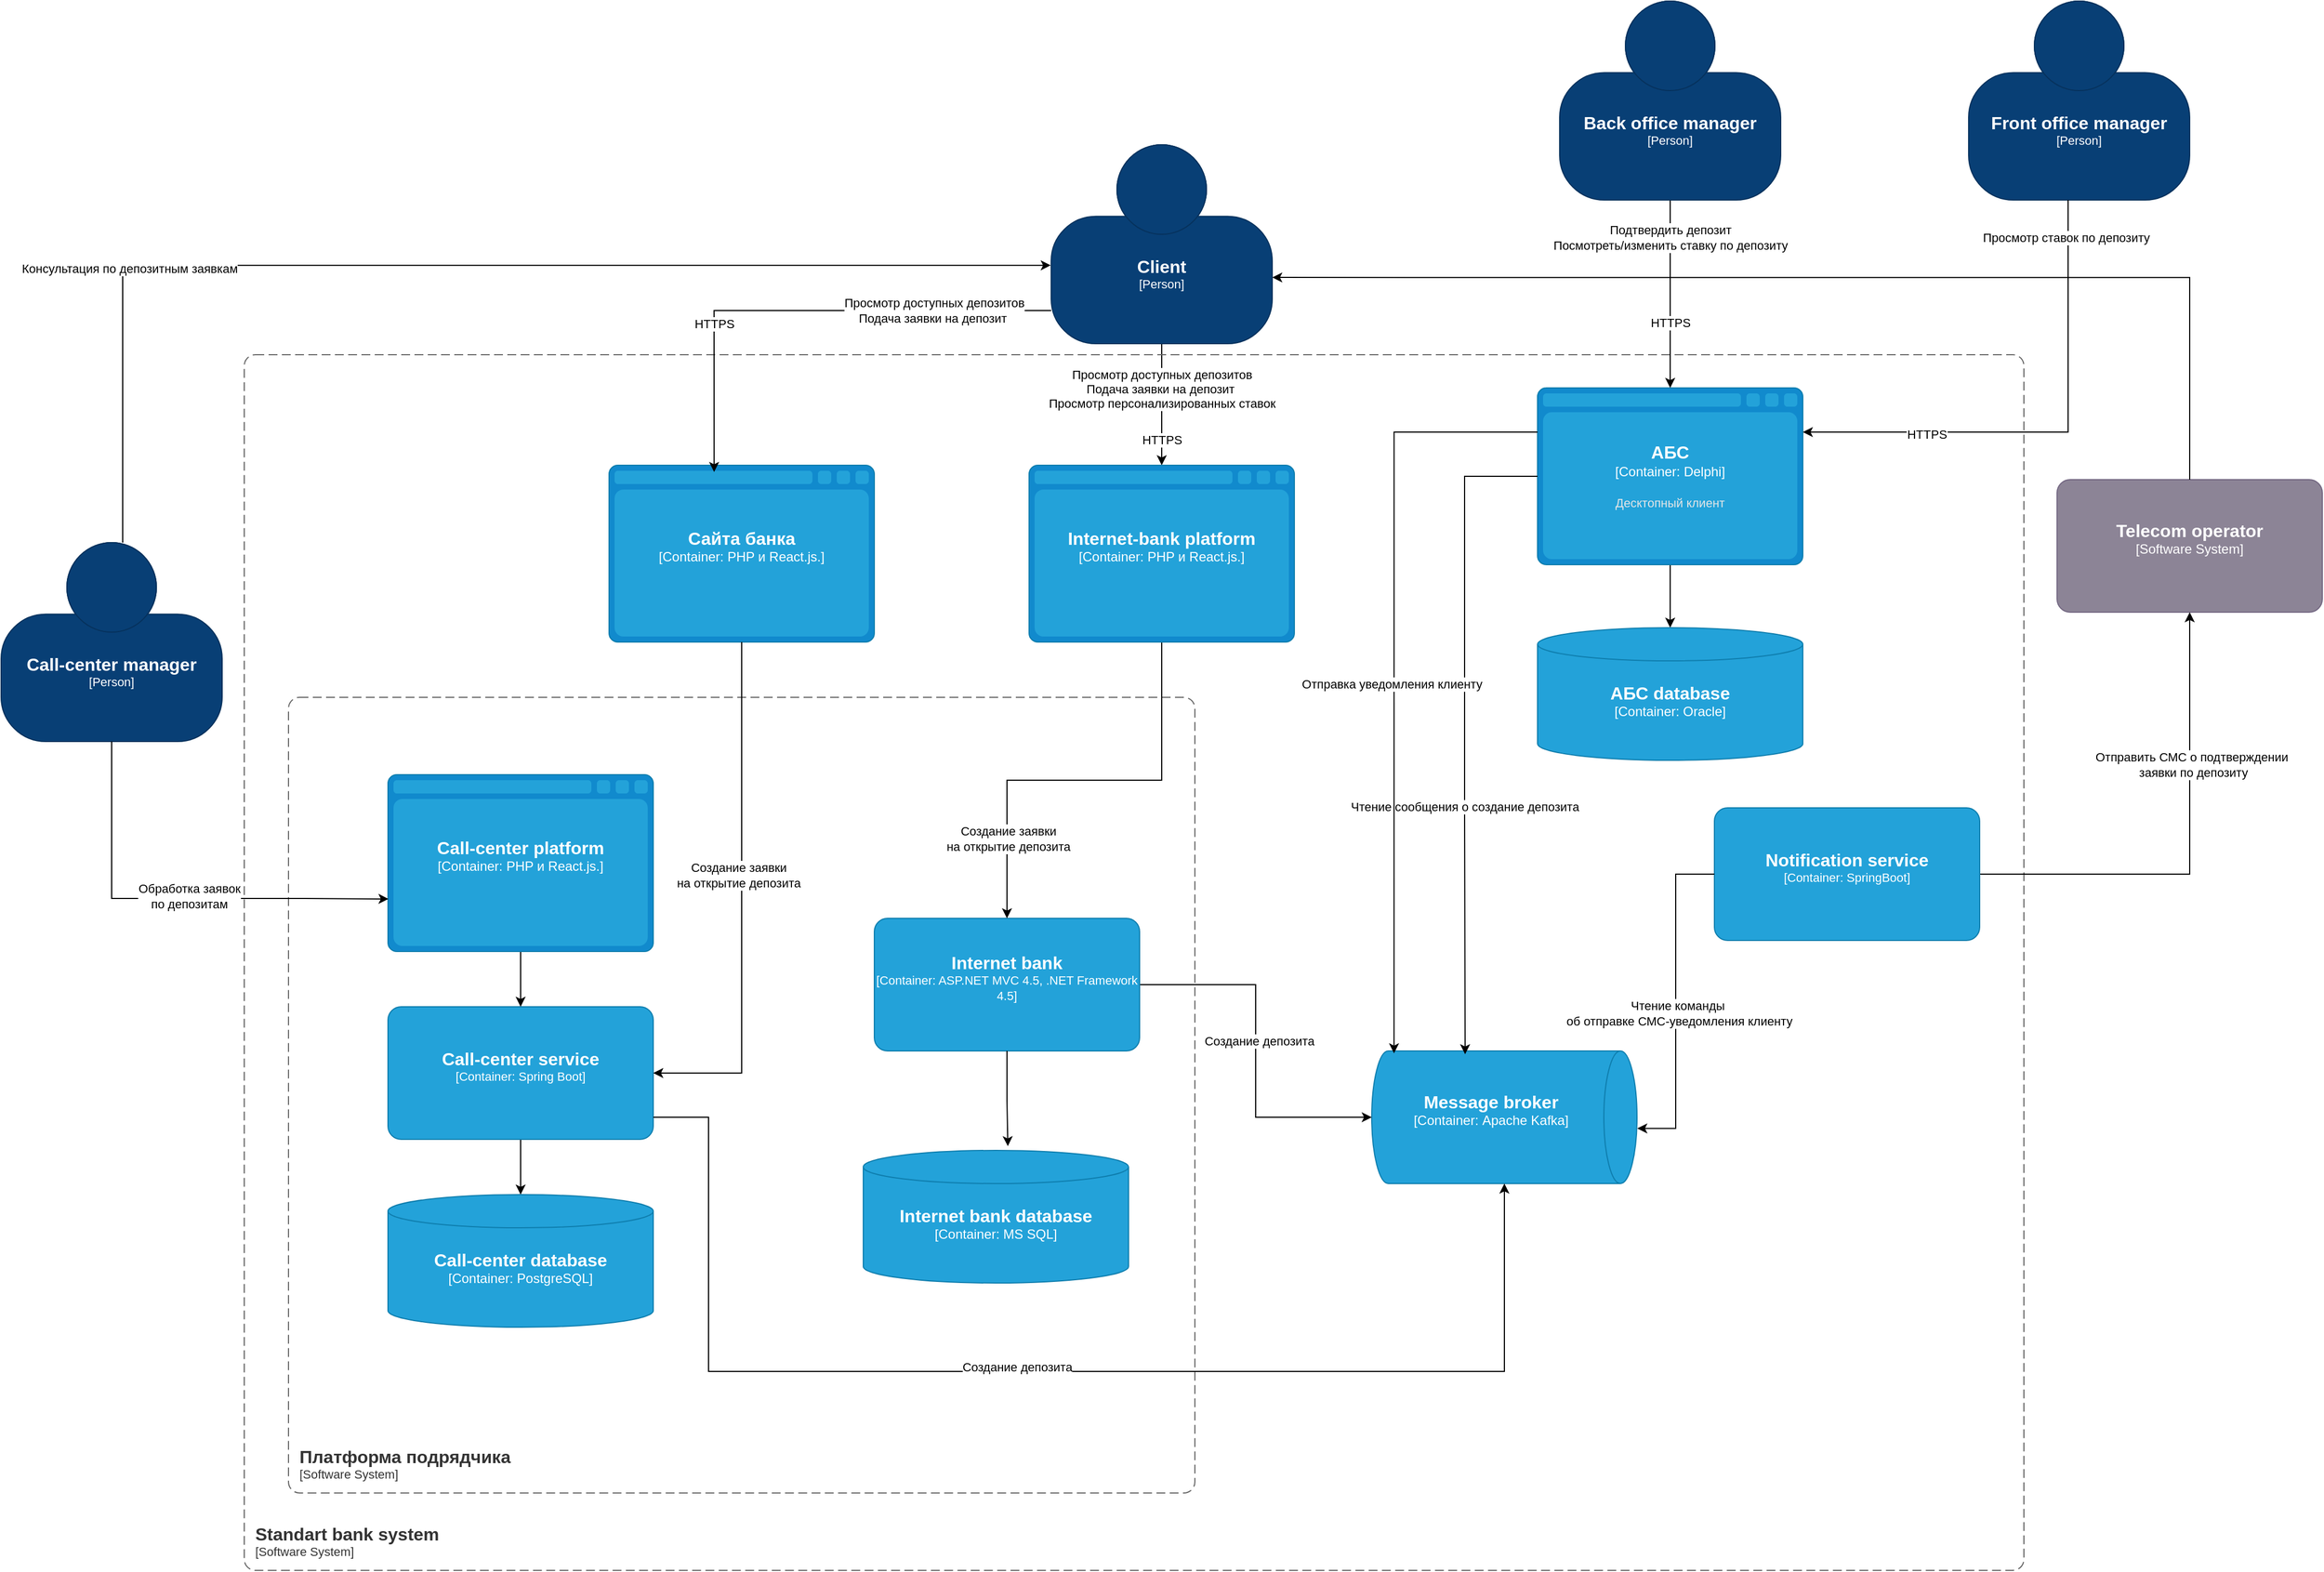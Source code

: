 <mxfile version="28.0.9">
  <diagram name="Страница — 1" id="a_fWUJH-9QxyM-3l5eIs">
    <mxGraphModel dx="3924" dy="2288" grid="1" gridSize="10" guides="1" tooltips="1" connect="1" arrows="1" fold="1" page="1" pageScale="1" pageWidth="1169" pageHeight="827" math="0" shadow="0">
      <root>
        <mxCell id="0" />
        <mxCell id="1" parent="0" />
        <mxCell id="8800naKzNWmoQVI8wyhr-57" style="edgeStyle=orthogonalEdgeStyle;rounded=0;orthogonalLoop=1;jettySize=auto;html=1;" edge="1" parent="1" source="8800naKzNWmoQVI8wyhr-1" target="8800naKzNWmoQVI8wyhr-56">
          <mxGeometry relative="1" as="geometry" />
        </mxCell>
        <mxCell id="8800naKzNWmoQVI8wyhr-58" value="Просмотр доступных депозитов&lt;div&gt;Подача заявки на депозит&amp;nbsp;&lt;/div&gt;&lt;div&gt;Просмотр персонализированных ставок&lt;/div&gt;" style="edgeLabel;html=1;align=center;verticalAlign=middle;resizable=0;points=[];" vertex="1" connectable="0" parent="8800naKzNWmoQVI8wyhr-57">
          <mxGeometry x="0.008" y="1" relative="1" as="geometry">
            <mxPoint x="-1" y="-15" as="offset" />
          </mxGeometry>
        </mxCell>
        <mxCell id="8800naKzNWmoQVI8wyhr-71" value="HTTPS" style="edgeLabel;html=1;align=center;verticalAlign=middle;resizable=0;points=[];" vertex="1" connectable="0" parent="8800naKzNWmoQVI8wyhr-57">
          <mxGeometry x="0.583" relative="1" as="geometry">
            <mxPoint as="offset" />
          </mxGeometry>
        </mxCell>
        <object placeholders="1" c4Name="Client" c4Type="Person" c4Description="" label="&lt;font style=&quot;font-size: 16px&quot;&gt;&lt;b&gt;%c4Name%&lt;/b&gt;&lt;/font&gt;&lt;div&gt;[%c4Type%]&lt;/div&gt;&lt;br&gt;&lt;div&gt;&lt;font style=&quot;font-size: 11px&quot;&gt;&lt;font color=&quot;#cccccc&quot;&gt;%c4Description%&lt;/font&gt;&lt;/div&gt;" id="8800naKzNWmoQVI8wyhr-1">
          <mxCell style="html=1;fontSize=11;dashed=0;whiteSpace=wrap;fillColor=#083F75;strokeColor=#06315C;fontColor=#ffffff;shape=mxgraph.c4.person2;align=center;metaEdit=1;points=[[0.5,0,0],[1,0.5,0],[1,0.75,0],[0.75,1,0],[0.5,1,0],[0.25,1,0],[0,0.75,0],[0,0.5,0]];resizable=0;" vertex="1" parent="1">
            <mxGeometry x="430" y="-50" width="200" height="180" as="geometry" />
          </mxCell>
        </object>
        <object placeholders="1" c4Name="Standart bank system" c4Type="SystemScopeBoundary" c4Application="Software System" label="&lt;font style=&quot;font-size: 16px&quot;&gt;&lt;b&gt;&lt;div style=&quot;text-align: left&quot;&gt;%c4Name%&lt;/div&gt;&lt;/b&gt;&lt;/font&gt;&lt;div style=&quot;text-align: left&quot;&gt;[%c4Application%]&lt;/div&gt;" id="8800naKzNWmoQVI8wyhr-2">
          <mxCell style="rounded=1;fontSize=11;whiteSpace=wrap;html=1;dashed=1;arcSize=20;fillColor=none;strokeColor=#666666;fontColor=#333333;labelBackgroundColor=none;align=left;verticalAlign=bottom;labelBorderColor=none;spacingTop=0;spacing=10;dashPattern=8 4;metaEdit=1;rotatable=0;perimeter=rectanglePerimeter;noLabel=0;labelPadding=0;allowArrows=0;connectable=0;expand=0;recursiveResize=0;editable=1;pointerEvents=0;absoluteArcSize=1;points=[[0.25,0,0],[0.5,0,0],[0.75,0,0],[1,0.25,0],[1,0.5,0],[1,0.75,0],[0.75,1,0],[0.5,1,0],[0.25,1,0],[0,0.75,0],[0,0.5,0],[0,0.25,0]];" vertex="1" parent="1">
            <mxGeometry x="-300" y="140" width="1610" height="1100" as="geometry" />
          </mxCell>
        </object>
        <object placeholders="1" c4Name="Сайта банка" c4Type="Container" c4Technology="PHP и React.js." c4Description="" label="&lt;font style=&quot;font-size: 16px&quot;&gt;&lt;b&gt;%c4Name%&lt;/b&gt;&lt;/font&gt;&lt;div&gt;[%c4Type%:&amp;nbsp;%c4Technology%]&lt;/div&gt;&lt;br&gt;&lt;div&gt;&lt;font style=&quot;font-size: 11px&quot;&gt;&lt;font color=&quot;#E6E6E6&quot;&gt;%c4Description%&lt;/font&gt;&lt;/div&gt;" id="8800naKzNWmoQVI8wyhr-11">
          <mxCell style="shape=mxgraph.c4.webBrowserContainer2;whiteSpace=wrap;html=1;boundedLbl=1;rounded=0;labelBackgroundColor=none;strokeColor=#118ACD;fillColor=#23A2D9;strokeColor=#118ACD;strokeColor2=#0E7DAD;fontSize=12;fontColor=#ffffff;align=center;metaEdit=1;points=[[0.5,0,0],[1,0.25,0],[1,0.5,0],[1,0.75,0],[0.5,1,0],[0,0.75,0],[0,0.5,0],[0,0.25,0]];resizable=0;" vertex="1" parent="1">
            <mxGeometry x="30" y="240" width="240" height="160" as="geometry" />
          </mxCell>
        </object>
        <mxCell id="8800naKzNWmoQVI8wyhr-12" style="edgeStyle=orthogonalEdgeStyle;rounded=0;orthogonalLoop=1;jettySize=auto;html=1;entryX=0.396;entryY=0.038;entryDx=0;entryDy=0;entryPerimeter=0;" edge="1" parent="1" source="8800naKzNWmoQVI8wyhr-1" target="8800naKzNWmoQVI8wyhr-11">
          <mxGeometry relative="1" as="geometry">
            <Array as="points">
              <mxPoint x="125" y="100" />
            </Array>
          </mxGeometry>
        </mxCell>
        <mxCell id="8800naKzNWmoQVI8wyhr-13" value="Просмотр доступных депозитов&lt;div&gt;Подача заявки на депозит&amp;nbsp;&lt;/div&gt;" style="edgeLabel;html=1;align=center;verticalAlign=middle;resizable=0;points=[];" vertex="1" connectable="0" parent="8800naKzNWmoQVI8wyhr-12">
          <mxGeometry x="-0.529" relative="1" as="geometry">
            <mxPoint as="offset" />
          </mxGeometry>
        </mxCell>
        <mxCell id="8800naKzNWmoQVI8wyhr-55" value="HTTPS" style="edgeLabel;html=1;align=center;verticalAlign=middle;resizable=0;points=[];" vertex="1" connectable="0" parent="8800naKzNWmoQVI8wyhr-12">
          <mxGeometry x="0.406" relative="1" as="geometry">
            <mxPoint as="offset" />
          </mxGeometry>
        </mxCell>
        <object placeholders="1" c4Name="Call-center manager" c4Type="Person" c4Description="" label="&lt;font style=&quot;font-size: 16px&quot;&gt;&lt;b&gt;%c4Name%&lt;/b&gt;&lt;/font&gt;&lt;div&gt;[%c4Type%]&lt;/div&gt;&lt;br&gt;&lt;div&gt;&lt;font style=&quot;font-size: 11px&quot;&gt;&lt;font color=&quot;#cccccc&quot;&gt;%c4Description%&lt;/font&gt;&lt;/div&gt;" id="8800naKzNWmoQVI8wyhr-14">
          <mxCell style="html=1;fontSize=11;dashed=0;whiteSpace=wrap;fillColor=#083F75;strokeColor=#06315C;fontColor=#ffffff;shape=mxgraph.c4.person2;align=center;metaEdit=1;points=[[0.5,0,0],[1,0.5,0],[1,0.75,0],[0.75,1,0],[0.5,1,0],[0.25,1,0],[0,0.75,0],[0,0.5,0]];resizable=0;" vertex="1" parent="1">
            <mxGeometry x="-520" y="310" width="200" height="180" as="geometry" />
          </mxCell>
        </object>
        <mxCell id="8800naKzNWmoQVI8wyhr-21" style="edgeStyle=orthogonalEdgeStyle;rounded=0;orthogonalLoop=1;jettySize=auto;html=1;entryX=-0.002;entryY=0.606;entryDx=0;entryDy=0;entryPerimeter=0;" edge="1" parent="1" source="8800naKzNWmoQVI8wyhr-14" target="8800naKzNWmoQVI8wyhr-1">
          <mxGeometry relative="1" as="geometry">
            <Array as="points">
              <mxPoint x="-410" y="400" />
              <mxPoint x="-410" y="59" />
            </Array>
          </mxGeometry>
        </mxCell>
        <mxCell id="8800naKzNWmoQVI8wyhr-22" value="Консультация по депозитным заявкам" style="edgeLabel;html=1;align=center;verticalAlign=middle;resizable=0;points=[];" vertex="1" connectable="0" parent="8800naKzNWmoQVI8wyhr-21">
          <mxGeometry x="-0.529" y="-3" relative="1" as="geometry">
            <mxPoint as="offset" />
          </mxGeometry>
        </mxCell>
        <mxCell id="8800naKzNWmoQVI8wyhr-26" style="edgeStyle=orthogonalEdgeStyle;rounded=0;orthogonalLoop=1;jettySize=auto;html=1;" edge="1" parent="1" source="8800naKzNWmoQVI8wyhr-24" target="8800naKzNWmoQVI8wyhr-25">
          <mxGeometry relative="1" as="geometry" />
        </mxCell>
        <object placeholders="1" c4Name="AБС" c4Type="Container" c4Technology="Delphi" c4Description="Десктопный клиент" label="&lt;font style=&quot;font-size: 16px&quot;&gt;&lt;b&gt;%c4Name%&lt;/b&gt;&lt;/font&gt;&lt;div&gt;[%c4Type%:&amp;nbsp;%c4Technology%]&lt;/div&gt;&lt;br&gt;&lt;div&gt;&lt;font style=&quot;font-size: 11px&quot;&gt;&lt;font color=&quot;#E6E6E6&quot;&gt;%c4Description%&lt;/font&gt;&lt;/div&gt;" id="8800naKzNWmoQVI8wyhr-24">
          <mxCell style="shape=mxgraph.c4.webBrowserContainer2;whiteSpace=wrap;html=1;boundedLbl=1;rounded=0;labelBackgroundColor=none;strokeColor=#118ACD;fillColor=#23A2D9;strokeColor=#118ACD;strokeColor2=#0E7DAD;fontSize=12;fontColor=#ffffff;align=center;metaEdit=1;points=[[0.5,0,0],[1,0.25,0],[1,0.5,0],[1,0.75,0],[0.5,1,0],[0,0.75,0],[0,0.5,0],[0,0.25,0]];resizable=0;" vertex="1" parent="1">
            <mxGeometry x="870" y="170" width="240" height="160" as="geometry" />
          </mxCell>
        </object>
        <object placeholders="1" c4Name="АБС database" c4Type="Container" c4Technology="Oracle" c4Description="" label="&lt;font style=&quot;font-size: 16px&quot;&gt;&lt;b&gt;%c4Name%&lt;/b&gt;&lt;/font&gt;&lt;div&gt;[%c4Type%:&amp;nbsp;%c4Technology%]&lt;/div&gt;&lt;br&gt;&lt;div&gt;&lt;font style=&quot;font-size: 11px&quot;&gt;&lt;font color=&quot;#E6E6E6&quot;&gt;%c4Description%&lt;/font&gt;&lt;/div&gt;" id="8800naKzNWmoQVI8wyhr-25">
          <mxCell style="shape=cylinder3;size=15;whiteSpace=wrap;html=1;boundedLbl=1;rounded=0;labelBackgroundColor=none;fillColor=#23A2D9;fontSize=12;fontColor=#ffffff;align=center;strokeColor=#0E7DAD;metaEdit=1;points=[[0.5,0,0],[1,0.25,0],[1,0.5,0],[1,0.75,0],[0.5,1,0],[0,0.75,0],[0,0.5,0],[0,0.25,0]];resizable=0;" vertex="1" parent="1">
            <mxGeometry x="870" y="387" width="240" height="120" as="geometry" />
          </mxCell>
        </object>
        <object placeholders="1" c4Name="Telecom operator" c4Type="Software System" c4Description="" label="&lt;font style=&quot;font-size: 16px&quot;&gt;&lt;b&gt;%c4Name%&lt;/b&gt;&lt;/font&gt;&lt;div&gt;[%c4Type%]&lt;/div&gt;&lt;br&gt;&lt;div&gt;&lt;font style=&quot;font-size: 11px&quot;&gt;&lt;font color=&quot;#cccccc&quot;&gt;%c4Description%&lt;/font&gt;&lt;/div&gt;" id="8800naKzNWmoQVI8wyhr-27">
          <mxCell style="rounded=1;whiteSpace=wrap;html=1;labelBackgroundColor=none;fillColor=#8C8496;fontColor=#ffffff;align=center;arcSize=10;strokeColor=#736782;metaEdit=1;resizable=0;points=[[0.25,0,0],[0.5,0,0],[0.75,0,0],[1,0.25,0],[1,0.5,0],[1,0.75,0],[0.75,1,0],[0.5,1,0],[0.25,1,0],[0,0.75,0],[0,0.5,0],[0,0.25,0]];" vertex="1" parent="1">
            <mxGeometry x="1340" y="253" width="240" height="120" as="geometry" />
          </mxCell>
        </object>
        <mxCell id="8800naKzNWmoQVI8wyhr-30" style="edgeStyle=orthogonalEdgeStyle;rounded=0;orthogonalLoop=1;jettySize=auto;html=1;" edge="1" parent="1" source="8800naKzNWmoQVI8wyhr-29" target="8800naKzNWmoQVI8wyhr-27">
          <mxGeometry relative="1" as="geometry" />
        </mxCell>
        <mxCell id="8800naKzNWmoQVI8wyhr-35" value="Отправить СМС о подтверждении&amp;nbsp;&lt;div&gt;заявки по депозиту&lt;/div&gt;" style="edgeLabel;html=1;align=center;verticalAlign=middle;resizable=0;points=[];" vertex="1" connectable="0" parent="8800naKzNWmoQVI8wyhr-30">
          <mxGeometry x="0.352" y="-3" relative="1" as="geometry">
            <mxPoint y="-1" as="offset" />
          </mxGeometry>
        </mxCell>
        <object placeholders="1" c4Name="Notification service" c4Type="Container" c4Technology="SpringBoot" c4Description="" label="&lt;font style=&quot;font-size: 16px&quot;&gt;&lt;b&gt;%c4Name%&lt;/b&gt;&lt;/font&gt;&lt;div&gt;[%c4Type%: %c4Technology%]&lt;/div&gt;&lt;br&gt;&lt;div&gt;&lt;font style=&quot;font-size: 11px&quot;&gt;&lt;font color=&quot;#E6E6E6&quot;&gt;%c4Description%&lt;/font&gt;&lt;/div&gt;" id="8800naKzNWmoQVI8wyhr-29">
          <mxCell style="rounded=1;whiteSpace=wrap;html=1;fontSize=11;labelBackgroundColor=none;fillColor=#23A2D9;fontColor=#ffffff;align=center;arcSize=10;strokeColor=#0E7DAD;metaEdit=1;resizable=0;points=[[0.25,0,0],[0.5,0,0],[0.75,0,0],[1,0.25,0],[1,0.5,0],[1,0.75,0],[0.75,1,0],[0.5,1,0],[0.25,1,0],[0,0.75,0],[0,0.5,0],[0,0.25,0]];" vertex="1" parent="1">
            <mxGeometry x="1030" y="550" width="240" height="120" as="geometry" />
          </mxCell>
        </object>
        <object placeholders="1" c4Name="Message broker" c4Type="Container" c4Technology="Apache Kafka" c4Description="" label="&lt;font style=&quot;font-size: 16px&quot;&gt;&lt;b&gt;%c4Name%&lt;/b&gt;&lt;/font&gt;&lt;div&gt;[%c4Type%:&amp;nbsp;%c4Technology%]&lt;/div&gt;&lt;br&gt;&lt;div&gt;&lt;font style=&quot;font-size: 11px&quot;&gt;&lt;font color=&quot;#E6E6E6&quot;&gt;%c4Description%&lt;/font&gt;&lt;/div&gt;" id="8800naKzNWmoQVI8wyhr-31">
          <mxCell style="shape=cylinder3;size=15;direction=south;whiteSpace=wrap;html=1;boundedLbl=1;rounded=0;labelBackgroundColor=none;fillColor=#23A2D9;fontSize=12;fontColor=#ffffff;align=center;strokeColor=#0E7DAD;metaEdit=1;points=[[0.5,0,0],[1,0.25,0],[1,0.5,0],[1,0.75,0],[0.5,1,0],[0,0.75,0],[0,0.5,0],[0,0.25,0]];resizable=0;" vertex="1" parent="1">
            <mxGeometry x="720" y="770" width="240" height="120" as="geometry" />
          </mxCell>
        </object>
        <mxCell id="8800naKzNWmoQVI8wyhr-36" style="edgeStyle=orthogonalEdgeStyle;rounded=0;orthogonalLoop=1;jettySize=auto;html=1;entryX=1;entryY=0.667;entryDx=0;entryDy=0;entryPerimeter=0;" edge="1" parent="1" source="8800naKzNWmoQVI8wyhr-27" target="8800naKzNWmoQVI8wyhr-1">
          <mxGeometry relative="1" as="geometry">
            <Array as="points">
              <mxPoint x="1460" y="70" />
            </Array>
          </mxGeometry>
        </mxCell>
        <mxCell id="8800naKzNWmoQVI8wyhr-63" style="edgeStyle=orthogonalEdgeStyle;rounded=0;orthogonalLoop=1;jettySize=auto;html=1;" edge="1" parent="1" source="8800naKzNWmoQVI8wyhr-40" target="8800naKzNWmoQVI8wyhr-31">
          <mxGeometry relative="1" as="geometry" />
        </mxCell>
        <mxCell id="8800naKzNWmoQVI8wyhr-64" value="&lt;div&gt;&lt;span style=&quot;background-color: light-dark(#ffffff, var(--ge-dark-color, #121212)); color: light-dark(rgb(0, 0, 0), rgb(255, 255, 255));&quot;&gt;Создание депозита&lt;/span&gt;&lt;/div&gt;" style="edgeLabel;html=1;align=center;verticalAlign=middle;resizable=0;points=[];" vertex="1" connectable="0" parent="8800naKzNWmoQVI8wyhr-63">
          <mxGeometry x="-0.056" y="3" relative="1" as="geometry">
            <mxPoint as="offset" />
          </mxGeometry>
        </mxCell>
        <object placeholders="1" c4Name="Internet bank" c4Type="Container" c4Technology="ASP.NET MVC 4.5, .NET Framework 4.5" c4Description="" label="&lt;font style=&quot;font-size: 16px&quot;&gt;&lt;b&gt;%c4Name%&lt;/b&gt;&lt;/font&gt;&lt;div&gt;[%c4Type%: %c4Technology%]&lt;/div&gt;&lt;br&gt;&lt;div&gt;&lt;font style=&quot;font-size: 11px&quot;&gt;&lt;font color=&quot;#E6E6E6&quot;&gt;%c4Description%&lt;/font&gt;&lt;/div&gt;" id="8800naKzNWmoQVI8wyhr-40">
          <mxCell style="rounded=1;whiteSpace=wrap;html=1;fontSize=11;labelBackgroundColor=none;fillColor=#23A2D9;fontColor=#ffffff;align=center;arcSize=10;strokeColor=#0E7DAD;metaEdit=1;resizable=0;points=[[0.25,0,0],[0.5,0,0],[0.75,0,0],[1,0.25,0],[1,0.5,0],[1,0.75,0],[0.75,1,0],[0.5,1,0],[0.25,1,0],[0,0.75,0],[0,0.5,0],[0,0.25,0]];" vertex="1" parent="1">
            <mxGeometry x="270" y="650" width="240" height="120" as="geometry" />
          </mxCell>
        </object>
        <object placeholders="1" c4Name="Internet bank database" c4Type="Container" c4Technology="MS SQL" c4Description="" label="&lt;font style=&quot;font-size: 16px&quot;&gt;&lt;b&gt;%c4Name%&lt;/b&gt;&lt;/font&gt;&lt;div&gt;[%c4Type%:&amp;nbsp;%c4Technology%]&lt;/div&gt;&lt;br&gt;&lt;div&gt;&lt;font style=&quot;font-size: 11px&quot;&gt;&lt;font color=&quot;#E6E6E6&quot;&gt;%c4Description%&lt;/font&gt;&lt;/div&gt;" id="8800naKzNWmoQVI8wyhr-41">
          <mxCell style="shape=cylinder3;size=15;whiteSpace=wrap;html=1;boundedLbl=1;rounded=0;labelBackgroundColor=none;fillColor=#23A2D9;fontSize=12;fontColor=#ffffff;align=center;strokeColor=#0E7DAD;metaEdit=1;points=[[0.5,0,0],[1,0.25,0],[1,0.5,0],[1,0.75,0],[0.5,1,0],[0,0.75,0],[0,0.5,0],[0,0.25,0]];resizable=0;" vertex="1" parent="1">
            <mxGeometry x="260" y="860" width="240" height="120" as="geometry" />
          </mxCell>
        </object>
        <mxCell id="8800naKzNWmoQVI8wyhr-42" style="edgeStyle=orthogonalEdgeStyle;rounded=0;orthogonalLoop=1;jettySize=auto;html=1;entryX=0.545;entryY=-0.032;entryDx=0;entryDy=0;entryPerimeter=0;" edge="1" parent="1" source="8800naKzNWmoQVI8wyhr-40" target="8800naKzNWmoQVI8wyhr-41">
          <mxGeometry relative="1" as="geometry" />
        </mxCell>
        <object placeholders="1" c4Name="Платформа подрядчика" c4Type="SystemScopeBoundary" c4Application="Software System" label="&lt;font style=&quot;font-size: 16px&quot;&gt;&lt;b&gt;&lt;div style=&quot;text-align: left&quot;&gt;%c4Name%&lt;/div&gt;&lt;/b&gt;&lt;/font&gt;&lt;div style=&quot;text-align: left&quot;&gt;[%c4Application%]&lt;/div&gt;" id="8800naKzNWmoQVI8wyhr-43">
          <mxCell style="rounded=1;fontSize=11;whiteSpace=wrap;html=1;dashed=1;arcSize=20;fillColor=none;strokeColor=#666666;fontColor=#333333;labelBackgroundColor=none;align=left;verticalAlign=bottom;labelBorderColor=none;spacingTop=0;spacing=10;dashPattern=8 4;metaEdit=1;rotatable=0;perimeter=rectanglePerimeter;noLabel=0;labelPadding=0;allowArrows=0;connectable=0;expand=0;recursiveResize=0;editable=1;pointerEvents=0;absoluteArcSize=1;points=[[0.25,0,0],[0.5,0,0],[0.75,0,0],[1,0.25,0],[1,0.5,0],[1,0.75,0],[0.75,1,0],[0.5,1,0],[0.25,1,0],[0,0.75,0],[0,0.5,0],[0,0.25,0]];" vertex="1" parent="1">
            <mxGeometry x="-260" y="450" width="820" height="720" as="geometry" />
          </mxCell>
        </object>
        <mxCell id="8800naKzNWmoQVI8wyhr-46" style="edgeStyle=orthogonalEdgeStyle;rounded=0;orthogonalLoop=1;jettySize=auto;html=1;" edge="1" parent="1" source="8800naKzNWmoQVI8wyhr-44" target="8800naKzNWmoQVI8wyhr-45">
          <mxGeometry relative="1" as="geometry" />
        </mxCell>
        <object placeholders="1" c4Name="Call-center service" c4Type="Container" c4Technology="Spring Boot" c4Description="" label="&lt;font style=&quot;font-size: 16px&quot;&gt;&lt;b&gt;%c4Name%&lt;/b&gt;&lt;/font&gt;&lt;div&gt;[%c4Type%: %c4Technology%]&lt;/div&gt;&lt;br&gt;&lt;div&gt;&lt;font style=&quot;font-size: 11px&quot;&gt;&lt;font color=&quot;#E6E6E6&quot;&gt;%c4Description%&lt;/font&gt;&lt;/div&gt;" id="8800naKzNWmoQVI8wyhr-44">
          <mxCell style="rounded=1;whiteSpace=wrap;html=1;fontSize=11;labelBackgroundColor=none;fillColor=#23A2D9;fontColor=#ffffff;align=center;arcSize=10;strokeColor=#0E7DAD;metaEdit=1;resizable=0;points=[[0.25,0,0],[0.5,0,0],[0.75,0,0],[1,0.25,0],[1,0.5,0],[1,0.75,0],[0.75,1,0],[0.5,1,0],[0.25,1,0],[0,0.75,0],[0,0.5,0],[0,0.25,0]];" vertex="1" parent="1">
            <mxGeometry x="-170" y="730" width="240" height="120" as="geometry" />
          </mxCell>
        </object>
        <object placeholders="1" c4Name="Call-center database" c4Type="Container" c4Technology="PostgreSQL" c4Description="" label="&lt;font style=&quot;font-size: 16px&quot;&gt;&lt;b&gt;%c4Name%&lt;/b&gt;&lt;/font&gt;&lt;div&gt;[%c4Type%:&amp;nbsp;%c4Technology%]&lt;/div&gt;&lt;br&gt;&lt;div&gt;&lt;font style=&quot;font-size: 11px&quot;&gt;&lt;font color=&quot;#E6E6E6&quot;&gt;%c4Description%&lt;/font&gt;&lt;/div&gt;" id="8800naKzNWmoQVI8wyhr-45">
          <mxCell style="shape=cylinder3;size=15;whiteSpace=wrap;html=1;boundedLbl=1;rounded=0;labelBackgroundColor=none;fillColor=#23A2D9;fontSize=12;fontColor=#ffffff;align=center;strokeColor=#0E7DAD;metaEdit=1;points=[[0.5,0,0],[1,0.25,0],[1,0.5,0],[1,0.75,0],[0.5,1,0],[0,0.75,0],[0,0.5,0],[0,0.25,0]];resizable=0;" vertex="1" parent="1">
            <mxGeometry x="-170" y="900" width="240" height="120" as="geometry" />
          </mxCell>
        </object>
        <mxCell id="8800naKzNWmoQVI8wyhr-48" style="edgeStyle=orthogonalEdgeStyle;rounded=0;orthogonalLoop=1;jettySize=auto;html=1;" edge="1" parent="1" source="8800naKzNWmoQVI8wyhr-47" target="8800naKzNWmoQVI8wyhr-44">
          <mxGeometry relative="1" as="geometry" />
        </mxCell>
        <object placeholders="1" c4Name="Call-center platform" c4Type="Container" c4Technology="PHP и React.js." c4Description="" label="&lt;font style=&quot;font-size: 16px&quot;&gt;&lt;b&gt;%c4Name%&lt;/b&gt;&lt;/font&gt;&lt;div&gt;[%c4Type%:&amp;nbsp;%c4Technology%]&lt;/div&gt;&lt;br&gt;&lt;div&gt;&lt;font style=&quot;font-size: 11px&quot;&gt;&lt;font color=&quot;#E6E6E6&quot;&gt;%c4Description%&lt;/font&gt;&lt;/div&gt;" id="8800naKzNWmoQVI8wyhr-47">
          <mxCell style="shape=mxgraph.c4.webBrowserContainer2;whiteSpace=wrap;html=1;boundedLbl=1;rounded=0;labelBackgroundColor=none;strokeColor=#118ACD;fillColor=#23A2D9;strokeColor=#118ACD;strokeColor2=#0E7DAD;fontSize=12;fontColor=#ffffff;align=center;metaEdit=1;points=[[0.5,0,0],[1,0.25,0],[1,0.5,0],[1,0.75,0],[0.5,1,0],[0,0.75,0],[0,0.5,0],[0,0.25,0]];resizable=0;" vertex="1" parent="1">
            <mxGeometry x="-170" y="520" width="240" height="160" as="geometry" />
          </mxCell>
        </object>
        <mxCell id="8800naKzNWmoQVI8wyhr-51" style="edgeStyle=orthogonalEdgeStyle;rounded=0;orthogonalLoop=1;jettySize=auto;html=1;entryX=0.002;entryY=0.703;entryDx=0;entryDy=0;entryPerimeter=0;" edge="1" parent="1" source="8800naKzNWmoQVI8wyhr-14" target="8800naKzNWmoQVI8wyhr-47">
          <mxGeometry relative="1" as="geometry">
            <Array as="points">
              <mxPoint x="-420" y="632" />
              <mxPoint x="-245" y="632" />
            </Array>
          </mxGeometry>
        </mxCell>
        <mxCell id="8800naKzNWmoQVI8wyhr-52" value="Обработка заявок&lt;div&gt;по депозитам&lt;/div&gt;" style="edgeLabel;html=1;align=center;verticalAlign=middle;resizable=0;points=[];" vertex="1" connectable="0" parent="8800naKzNWmoQVI8wyhr-51">
          <mxGeometry x="0.004" y="2" relative="1" as="geometry">
            <mxPoint x="15" as="offset" />
          </mxGeometry>
        </mxCell>
        <mxCell id="8800naKzNWmoQVI8wyhr-53" style="edgeStyle=orthogonalEdgeStyle;rounded=0;orthogonalLoop=1;jettySize=auto;html=1;entryX=1;entryY=0.5;entryDx=0;entryDy=0;entryPerimeter=0;" edge="1" parent="1" source="8800naKzNWmoQVI8wyhr-11" target="8800naKzNWmoQVI8wyhr-44">
          <mxGeometry relative="1" as="geometry" />
        </mxCell>
        <mxCell id="8800naKzNWmoQVI8wyhr-54" value="Создание заявки&lt;div&gt;на открытие депозита&lt;/div&gt;" style="edgeLabel;html=1;align=center;verticalAlign=middle;resizable=0;points=[];" vertex="1" connectable="0" parent="8800naKzNWmoQVI8wyhr-53">
          <mxGeometry x="-0.102" y="-3" relative="1" as="geometry">
            <mxPoint as="offset" />
          </mxGeometry>
        </mxCell>
        <mxCell id="8800naKzNWmoQVI8wyhr-59" style="edgeStyle=orthogonalEdgeStyle;rounded=0;orthogonalLoop=1;jettySize=auto;html=1;" edge="1" parent="1" source="8800naKzNWmoQVI8wyhr-56" target="8800naKzNWmoQVI8wyhr-40">
          <mxGeometry relative="1" as="geometry" />
        </mxCell>
        <mxCell id="8800naKzNWmoQVI8wyhr-60" value="Создание заявки&lt;div&gt;на открытие депозита&lt;/div&gt;" style="edgeLabel;html=1;align=center;verticalAlign=middle;resizable=0;points=[];" vertex="1" connectable="0" parent="8800naKzNWmoQVI8wyhr-59">
          <mxGeometry x="0.627" y="1" relative="1" as="geometry">
            <mxPoint as="offset" />
          </mxGeometry>
        </mxCell>
        <object placeholders="1" c4Name="Internet-bank platform" c4Type="Container" c4Technology="PHP и React.js." c4Description="" label="&lt;font style=&quot;font-size: 16px&quot;&gt;&lt;b&gt;%c4Name%&lt;/b&gt;&lt;/font&gt;&lt;div&gt;[%c4Type%:&amp;nbsp;%c4Technology%]&lt;/div&gt;&lt;br&gt;&lt;div&gt;&lt;font style=&quot;font-size: 11px&quot;&gt;&lt;font color=&quot;#E6E6E6&quot;&gt;%c4Description%&lt;/font&gt;&lt;/div&gt;" id="8800naKzNWmoQVI8wyhr-56">
          <mxCell style="shape=mxgraph.c4.webBrowserContainer2;whiteSpace=wrap;html=1;boundedLbl=1;rounded=0;labelBackgroundColor=none;strokeColor=#118ACD;fillColor=#23A2D9;strokeColor=#118ACD;strokeColor2=#0E7DAD;fontSize=12;fontColor=#ffffff;align=center;metaEdit=1;points=[[0.5,0,0],[1,0.25,0],[1,0.5,0],[1,0.75,0],[0.5,1,0],[0,0.75,0],[0,0.5,0],[0,0.25,0]];resizable=0;" vertex="1" parent="1">
            <mxGeometry x="410" y="240" width="240" height="160" as="geometry" />
          </mxCell>
        </object>
        <mxCell id="8800naKzNWmoQVI8wyhr-61" style="edgeStyle=orthogonalEdgeStyle;rounded=0;orthogonalLoop=1;jettySize=auto;html=1;entryX=0.584;entryY=-0.001;entryDx=0;entryDy=0;entryPerimeter=0;" edge="1" parent="1" source="8800naKzNWmoQVI8wyhr-29" target="8800naKzNWmoQVI8wyhr-31">
          <mxGeometry relative="1" as="geometry" />
        </mxCell>
        <mxCell id="8800naKzNWmoQVI8wyhr-62" value="Чтение команды&amp;nbsp;&lt;div&gt;об отправке СМС-уведомления клиенту&lt;/div&gt;" style="edgeLabel;html=1;align=center;verticalAlign=middle;resizable=0;points=[];" vertex="1" connectable="0" parent="8800naKzNWmoQVI8wyhr-61">
          <mxGeometry x="0.072" y="3" relative="1" as="geometry">
            <mxPoint as="offset" />
          </mxGeometry>
        </mxCell>
        <mxCell id="8800naKzNWmoQVI8wyhr-65" style="edgeStyle=orthogonalEdgeStyle;rounded=0;orthogonalLoop=1;jettySize=auto;html=1;entryX=1;entryY=0.5;entryDx=0;entryDy=0;entryPerimeter=0;" edge="1" parent="1" source="8800naKzNWmoQVI8wyhr-44" target="8800naKzNWmoQVI8wyhr-31">
          <mxGeometry relative="1" as="geometry">
            <Array as="points">
              <mxPoint x="120" y="830" />
              <mxPoint x="120" y="1060" />
              <mxPoint x="840" y="1060" />
            </Array>
          </mxGeometry>
        </mxCell>
        <mxCell id="8800naKzNWmoQVI8wyhr-66" value="&lt;div&gt;Создание депозита&lt;/div&gt;" style="edgeLabel;html=1;align=center;verticalAlign=middle;resizable=0;points=[];" vertex="1" connectable="0" parent="8800naKzNWmoQVI8wyhr-65">
          <mxGeometry x="-0.044" y="4" relative="1" as="geometry">
            <mxPoint x="-1" as="offset" />
          </mxGeometry>
        </mxCell>
        <mxCell id="8800naKzNWmoQVI8wyhr-67" style="edgeStyle=orthogonalEdgeStyle;rounded=0;orthogonalLoop=1;jettySize=auto;html=1;entryX=0.025;entryY=0.648;entryDx=0;entryDy=0;entryPerimeter=0;" edge="1" parent="1" source="8800naKzNWmoQVI8wyhr-24" target="8800naKzNWmoQVI8wyhr-31">
          <mxGeometry relative="1" as="geometry">
            <Array as="points">
              <mxPoint x="804" y="250" />
              <mxPoint x="804" y="550" />
            </Array>
          </mxGeometry>
        </mxCell>
        <mxCell id="8800naKzNWmoQVI8wyhr-68" value="Чтение сообщения о создание депозита" style="edgeLabel;html=1;align=center;verticalAlign=middle;resizable=0;points=[];" vertex="1" connectable="0" parent="8800naKzNWmoQVI8wyhr-67">
          <mxGeometry x="0.238" relative="1" as="geometry">
            <mxPoint as="offset" />
          </mxGeometry>
        </mxCell>
        <mxCell id="8800naKzNWmoQVI8wyhr-69" style="edgeStyle=orthogonalEdgeStyle;rounded=0;orthogonalLoop=1;jettySize=auto;html=1;entryX=0.018;entryY=0.916;entryDx=0;entryDy=0;entryPerimeter=0;" edge="1" parent="1" source="8800naKzNWmoQVI8wyhr-24" target="8800naKzNWmoQVI8wyhr-31">
          <mxGeometry relative="1" as="geometry">
            <Array as="points">
              <mxPoint x="740" y="210" />
            </Array>
          </mxGeometry>
        </mxCell>
        <mxCell id="8800naKzNWmoQVI8wyhr-70" value="Отправка уведомления клиенту" style="edgeLabel;html=1;align=center;verticalAlign=middle;resizable=0;points=[];" vertex="1" connectable="0" parent="8800naKzNWmoQVI8wyhr-69">
          <mxGeometry x="0.033" y="-2" relative="1" as="geometry">
            <mxPoint as="offset" />
          </mxGeometry>
        </mxCell>
        <mxCell id="8800naKzNWmoQVI8wyhr-75" style="edgeStyle=orthogonalEdgeStyle;rounded=0;orthogonalLoop=1;jettySize=auto;html=1;" edge="1" parent="1" source="8800naKzNWmoQVI8wyhr-72" target="8800naKzNWmoQVI8wyhr-24">
          <mxGeometry relative="1" as="geometry" />
        </mxCell>
        <mxCell id="8800naKzNWmoQVI8wyhr-76" value="Подтвердить депозит&lt;div&gt;Посмотреть/изменить ставку по депозиту&lt;/div&gt;" style="edgeLabel;html=1;align=center;verticalAlign=middle;resizable=0;points=[];" vertex="1" connectable="0" parent="8800naKzNWmoQVI8wyhr-75">
          <mxGeometry x="-0.598" relative="1" as="geometry">
            <mxPoint as="offset" />
          </mxGeometry>
        </mxCell>
        <mxCell id="8800naKzNWmoQVI8wyhr-77" value="HTTPS" style="edgeLabel;html=1;align=center;verticalAlign=middle;resizable=0;points=[];" vertex="1" connectable="0" parent="8800naKzNWmoQVI8wyhr-75">
          <mxGeometry x="0.305" relative="1" as="geometry">
            <mxPoint as="offset" />
          </mxGeometry>
        </mxCell>
        <object placeholders="1" c4Name="Back office manager" c4Type="Person" c4Description="" label="&lt;font style=&quot;font-size: 16px&quot;&gt;&lt;b&gt;%c4Name%&lt;/b&gt;&lt;/font&gt;&lt;div&gt;[%c4Type%]&lt;/div&gt;&lt;br&gt;&lt;div&gt;&lt;font style=&quot;font-size: 11px&quot;&gt;&lt;font color=&quot;#cccccc&quot;&gt;%c4Description%&lt;/font&gt;&lt;/div&gt;" id="8800naKzNWmoQVI8wyhr-72">
          <mxCell style="html=1;fontSize=11;dashed=0;whiteSpace=wrap;fillColor=#083F75;strokeColor=#06315C;fontColor=#ffffff;shape=mxgraph.c4.person2;align=center;metaEdit=1;points=[[0.5,0,0],[1,0.5,0],[1,0.75,0],[0.75,1,0],[0.5,1,0],[0.25,1,0],[0,0.75,0],[0,0.5,0]];resizable=0;" vertex="1" parent="1">
            <mxGeometry x="890" y="-180" width="200" height="180" as="geometry" />
          </mxCell>
        </object>
        <object placeholders="1" c4Name="Front office manager" c4Type="Person" c4Description="" label="&lt;font style=&quot;font-size: 16px&quot;&gt;&lt;b&gt;%c4Name%&lt;/b&gt;&lt;/font&gt;&lt;div&gt;[%c4Type%]&lt;/div&gt;&lt;br&gt;&lt;div&gt;&lt;font style=&quot;font-size: 11px&quot;&gt;&lt;font color=&quot;#cccccc&quot;&gt;%c4Description%&lt;/font&gt;&lt;/div&gt;" id="8800naKzNWmoQVI8wyhr-83">
          <mxCell style="html=1;fontSize=11;dashed=0;whiteSpace=wrap;fillColor=#083F75;strokeColor=#06315C;fontColor=#ffffff;shape=mxgraph.c4.person2;align=center;metaEdit=1;points=[[0.5,0,0],[1,0.5,0],[1,0.75,0],[0.75,1,0],[0.5,1,0],[0.25,1,0],[0,0.75,0],[0,0.5,0]];resizable=0;" vertex="1" parent="1">
            <mxGeometry x="1260" y="-180" width="200" height="180" as="geometry" />
          </mxCell>
        </object>
        <mxCell id="8800naKzNWmoQVI8wyhr-84" style="edgeStyle=orthogonalEdgeStyle;rounded=0;orthogonalLoop=1;jettySize=auto;html=1;entryX=1;entryY=0.25;entryDx=0;entryDy=0;entryPerimeter=0;" edge="1" parent="1" source="8800naKzNWmoQVI8wyhr-83" target="8800naKzNWmoQVI8wyhr-24">
          <mxGeometry relative="1" as="geometry">
            <Array as="points">
              <mxPoint x="1350" y="210" />
            </Array>
          </mxGeometry>
        </mxCell>
        <mxCell id="8800naKzNWmoQVI8wyhr-86" value="HTTPS" style="edgeLabel;html=1;align=center;verticalAlign=middle;resizable=0;points=[];" vertex="1" connectable="0" parent="8800naKzNWmoQVI8wyhr-84">
          <mxGeometry x="0.503" y="2" relative="1" as="geometry">
            <mxPoint as="offset" />
          </mxGeometry>
        </mxCell>
        <mxCell id="8800naKzNWmoQVI8wyhr-87" value="Просмотр ставок по депозиту" style="edgeLabel;html=1;align=center;verticalAlign=middle;resizable=0;points=[];" vertex="1" connectable="0" parent="8800naKzNWmoQVI8wyhr-84">
          <mxGeometry x="-0.851" y="-2" relative="1" as="geometry">
            <mxPoint as="offset" />
          </mxGeometry>
        </mxCell>
      </root>
    </mxGraphModel>
  </diagram>
</mxfile>
